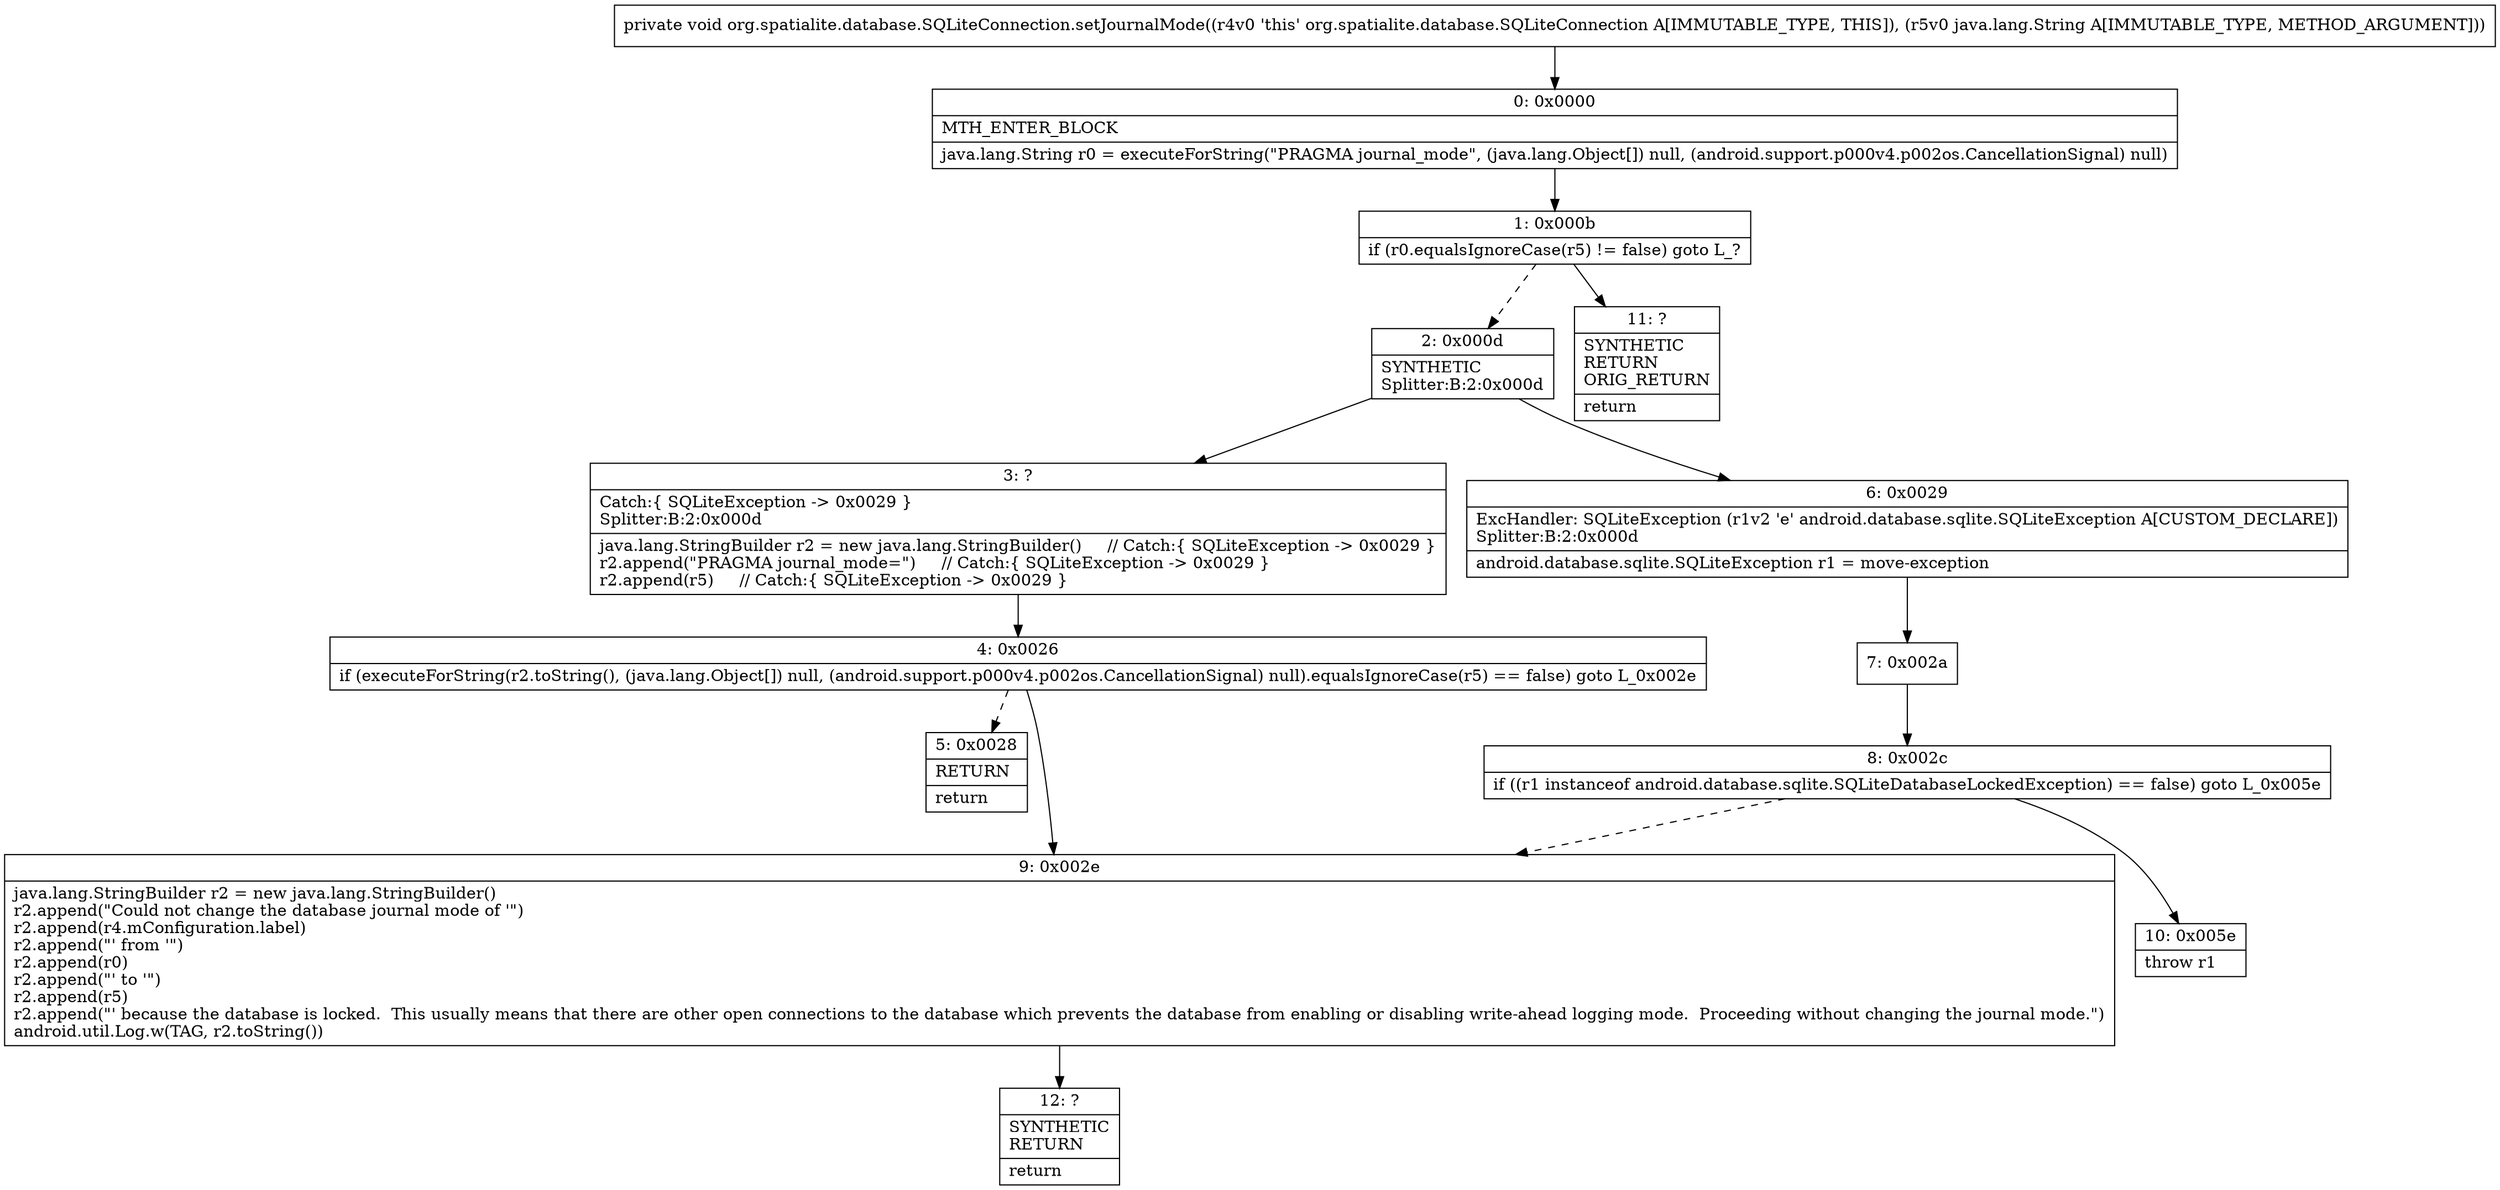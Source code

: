 digraph "CFG fororg.spatialite.database.SQLiteConnection.setJournalMode(Ljava\/lang\/String;)V" {
Node_0 [shape=record,label="{0\:\ 0x0000|MTH_ENTER_BLOCK\l|java.lang.String r0 = executeForString(\"PRAGMA journal_mode\", (java.lang.Object[]) null, (android.support.p000v4.p002os.CancellationSignal) null)\l}"];
Node_1 [shape=record,label="{1\:\ 0x000b|if (r0.equalsIgnoreCase(r5) != false) goto L_?\l}"];
Node_2 [shape=record,label="{2\:\ 0x000d|SYNTHETIC\lSplitter:B:2:0x000d\l}"];
Node_3 [shape=record,label="{3\:\ ?|Catch:\{ SQLiteException \-\> 0x0029 \}\lSplitter:B:2:0x000d\l|java.lang.StringBuilder r2 = new java.lang.StringBuilder()     \/\/ Catch:\{ SQLiteException \-\> 0x0029 \}\lr2.append(\"PRAGMA journal_mode=\")     \/\/ Catch:\{ SQLiteException \-\> 0x0029 \}\lr2.append(r5)     \/\/ Catch:\{ SQLiteException \-\> 0x0029 \}\l}"];
Node_4 [shape=record,label="{4\:\ 0x0026|if (executeForString(r2.toString(), (java.lang.Object[]) null, (android.support.p000v4.p002os.CancellationSignal) null).equalsIgnoreCase(r5) == false) goto L_0x002e\l}"];
Node_5 [shape=record,label="{5\:\ 0x0028|RETURN\l|return\l}"];
Node_6 [shape=record,label="{6\:\ 0x0029|ExcHandler: SQLiteException (r1v2 'e' android.database.sqlite.SQLiteException A[CUSTOM_DECLARE])\lSplitter:B:2:0x000d\l|android.database.sqlite.SQLiteException r1 = move\-exception\l}"];
Node_7 [shape=record,label="{7\:\ 0x002a}"];
Node_8 [shape=record,label="{8\:\ 0x002c|if ((r1 instanceof android.database.sqlite.SQLiteDatabaseLockedException) == false) goto L_0x005e\l}"];
Node_9 [shape=record,label="{9\:\ 0x002e|java.lang.StringBuilder r2 = new java.lang.StringBuilder()\lr2.append(\"Could not change the database journal mode of '\")\lr2.append(r4.mConfiguration.label)\lr2.append(\"' from '\")\lr2.append(r0)\lr2.append(\"' to '\")\lr2.append(r5)\lr2.append(\"' because the database is locked.  This usually means that there are other open connections to the database which prevents the database from enabling or disabling write\-ahead logging mode.  Proceeding without changing the journal mode.\")\landroid.util.Log.w(TAG, r2.toString())\l}"];
Node_10 [shape=record,label="{10\:\ 0x005e|throw r1\l}"];
Node_11 [shape=record,label="{11\:\ ?|SYNTHETIC\lRETURN\lORIG_RETURN\l|return\l}"];
Node_12 [shape=record,label="{12\:\ ?|SYNTHETIC\lRETURN\l|return\l}"];
MethodNode[shape=record,label="{private void org.spatialite.database.SQLiteConnection.setJournalMode((r4v0 'this' org.spatialite.database.SQLiteConnection A[IMMUTABLE_TYPE, THIS]), (r5v0 java.lang.String A[IMMUTABLE_TYPE, METHOD_ARGUMENT])) }"];
MethodNode -> Node_0;
Node_0 -> Node_1;
Node_1 -> Node_2[style=dashed];
Node_1 -> Node_11;
Node_2 -> Node_3;
Node_2 -> Node_6;
Node_3 -> Node_4;
Node_4 -> Node_5[style=dashed];
Node_4 -> Node_9;
Node_6 -> Node_7;
Node_7 -> Node_8;
Node_8 -> Node_9[style=dashed];
Node_8 -> Node_10;
Node_9 -> Node_12;
}


